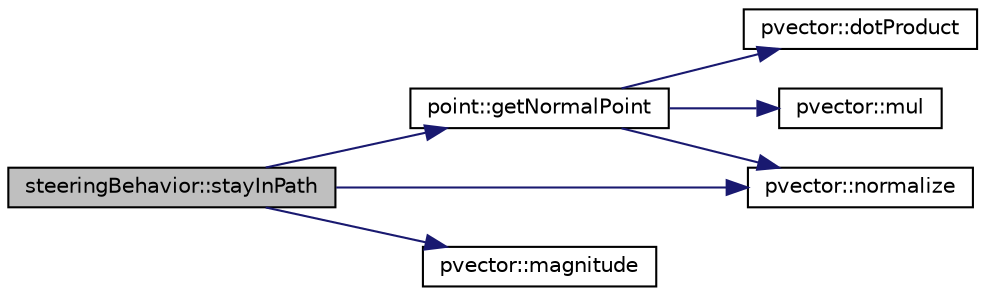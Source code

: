 digraph "steeringBehavior::stayInPath"
{
 // LATEX_PDF_SIZE
  edge [fontname="Helvetica",fontsize="10",labelfontname="Helvetica",labelfontsize="10"];
  node [fontname="Helvetica",fontsize="10",shape=record];
  rankdir="LR";
  Node1 [label="steeringBehavior::stayInPath",height=0.2,width=0.4,color="black", fillcolor="grey75", style="filled", fontcolor="black",tooltip=" "];
  Node1 -> Node2 [color="midnightblue",fontsize="10",style="solid",fontname="Helvetica"];
  Node2 [label="point::getNormalPoint",height=0.2,width=0.4,color="black", fillcolor="white", style="filled",URL="$classpoint.html#ae38055ada99f712d345d7a8afefc17fa",tooltip=" "];
  Node2 -> Node3 [color="midnightblue",fontsize="10",style="solid",fontname="Helvetica"];
  Node3 [label="pvector::dotProduct",height=0.2,width=0.4,color="black", fillcolor="white", style="filled",URL="$classpvector.html#a9e8d3ab7d2e792ec19e3a8f4d69dce30",tooltip=" "];
  Node2 -> Node4 [color="midnightblue",fontsize="10",style="solid",fontname="Helvetica"];
  Node4 [label="pvector::mul",height=0.2,width=0.4,color="black", fillcolor="white", style="filled",URL="$classpvector.html#a854d32735bc5e00e0af8a6ad713c632d",tooltip=" "];
  Node2 -> Node5 [color="midnightblue",fontsize="10",style="solid",fontname="Helvetica"];
  Node5 [label="pvector::normalize",height=0.2,width=0.4,color="black", fillcolor="white", style="filled",URL="$classpvector.html#aef3a054016c8b0ddab24203c800dadbf",tooltip=" "];
  Node1 -> Node6 [color="midnightblue",fontsize="10",style="solid",fontname="Helvetica"];
  Node6 [label="pvector::magnitude",height=0.2,width=0.4,color="black", fillcolor="white", style="filled",URL="$classpvector.html#a5f37b25b5951e2f73111b19d12f7b1b6",tooltip=" "];
  Node1 -> Node5 [color="midnightblue",fontsize="10",style="solid",fontname="Helvetica"];
}
